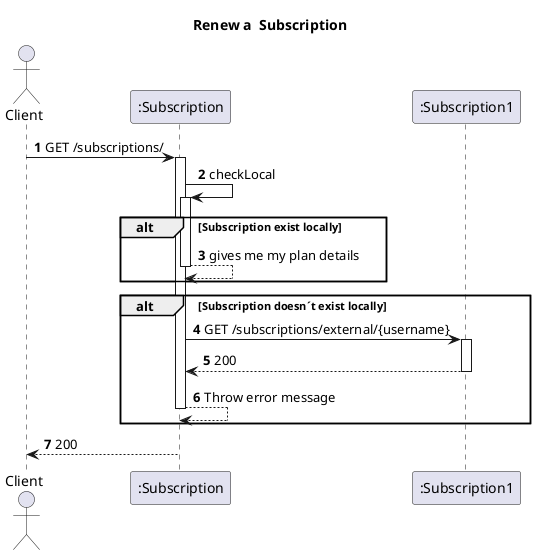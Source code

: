 @startuml
'https://plantuml.com/sequence-diagram
autoactivate on
autonumber
title   Renew a  Subscription

autonumber

actor "Client" as Ac
participant ":Subscription" as Auth
participant ":Subscription1" as Serv


Ac->Auth:  GET /subscriptions/
Auth->Auth:checkLocal
alt Subscription exist locally
Auth-->Auth:gives me my plan details
end
alt Subscription doesn´t exist locally

Auth->Serv: GET /subscriptions/external/{username}
Serv-->Auth:200
Auth-->Auth:Throw error message
end
Auth-->Ac:200
@enduml